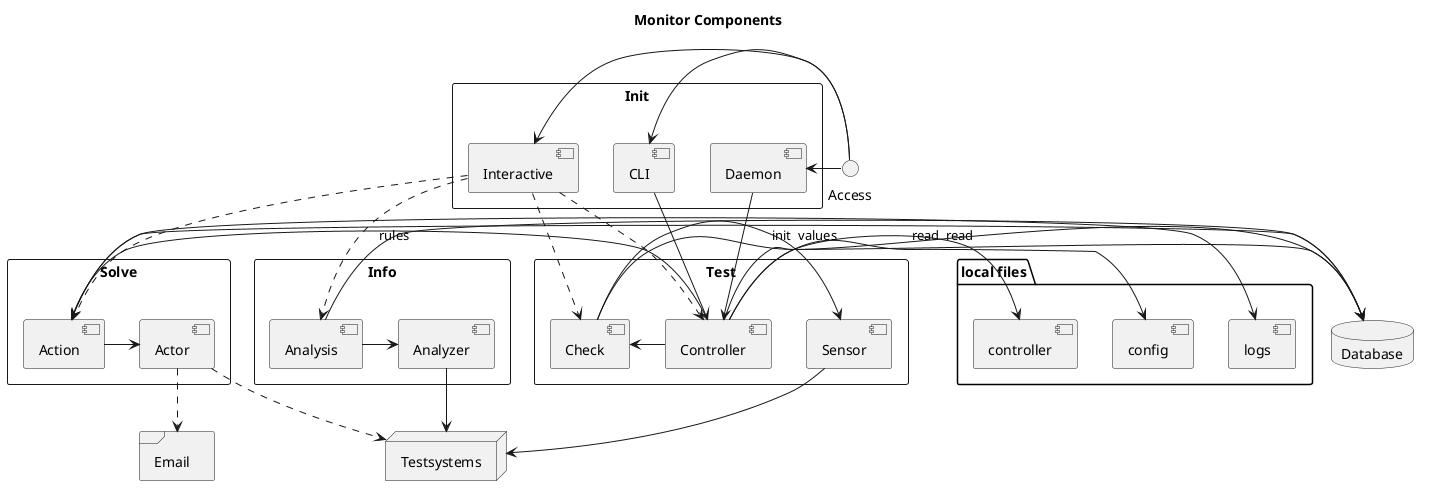 @startuml
title Monitor Components

rectangle Init {
  [CLI]
  [Interactive]
  [Daemon]
}
rectangle Test {
  [CLI] -> [Controller]
  [Interactive] ..> [Controller]
  [Daemon] -> [Controller]
  [Controller] -> [Check]
  [Interactive] ..> [Check]
  [Check] -> [Sensor]
}
rectangle Solve {
  [Controller] -> [Action] : rules
  [Interactive] ..> [Action]
  [Action] -> [Actor]
}
rectangle Info {
  [Interactive] ..> [Analysis]
  [Analysis] -> [Analyzer]
}


folder "local files" {
  [config] as files_config
  [controller] as files_controller
  [logs] as files_logs
  [Action] -> [files_logs]
  [Controller] -> files_config : read
  [Controller] -> files_controller : read
}

interface Access
Access -> [CLI]
Access -> [Interactive]
Access -> [Daemon]

database Database
[Controller] -> [Database] : init
[Check] -> [Database] : values
[Action] -> [Database]
[Analysis] -> Database

node Testsystems
[Sensor] -> Testsystems
[Actor] ..> Testsystems
[Analyzer] -> Testsystems
frame Email
[Actor] ..> Email
@enduml
